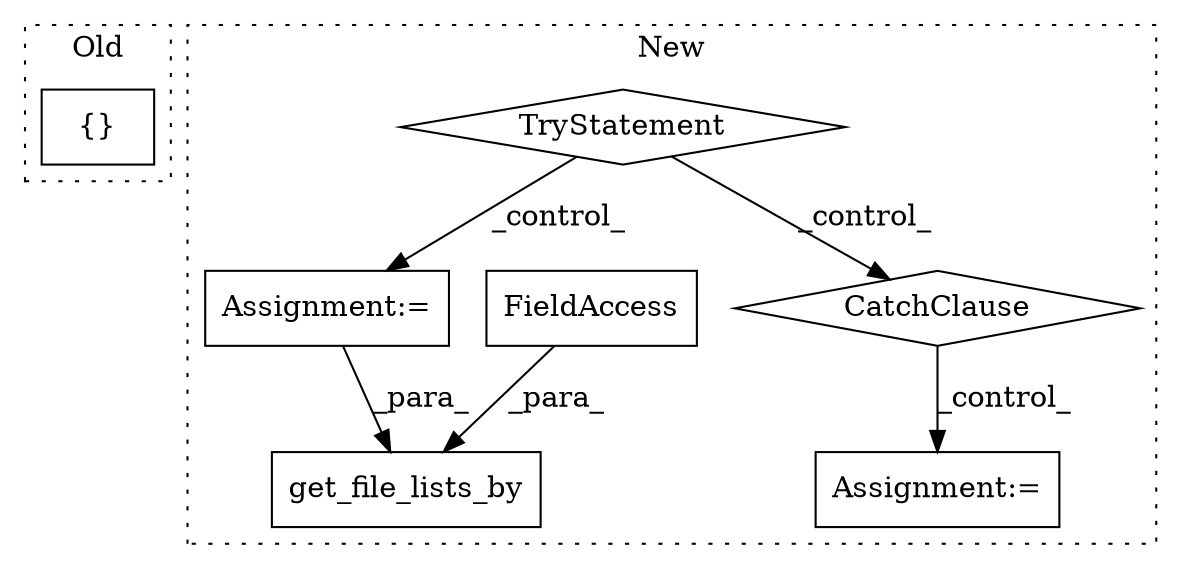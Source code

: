 digraph G {
subgraph cluster0 {
1 [label="{}" a="4" s="4566" l="2" shape="box"];
label = "Old";
style="dotted";
}
subgraph cluster1 {
2 [label="get_file_lists_by" a="32" s="3482,3524" l="18,1" shape="box"];
3 [label="FieldAccess" a="22" s="3513" l="11" shape="box"];
4 [label="Assignment:=" a="7" s="3334" l="1" shape="box"];
5 [label="TryStatement" a="54" s="3310" l="4" shape="diamond"];
6 [label="CatchClause" a="12" s="3378,3415" l="11,2" shape="diamond"];
7 [label="Assignment:=" a="7" s="3437" l="1" shape="box"];
label = "New";
style="dotted";
}
3 -> 2 [label="_para_"];
4 -> 2 [label="_para_"];
5 -> 4 [label="_control_"];
5 -> 6 [label="_control_"];
6 -> 7 [label="_control_"];
}